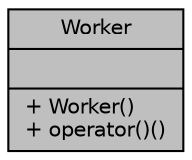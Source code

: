 digraph "Worker"
{
 // INTERACTIVE_SVG=YES
 // LATEX_PDF_SIZE
  edge [fontname="Helvetica",fontsize="10",labelfontname="Helvetica",labelfontsize="10"];
  node [fontname="Helvetica",fontsize="10",shape=record];
  Node1 [label="{Worker\n||+ Worker()\l+ operator()()\l}",height=0.2,width=0.4,color="black", fillcolor="grey75", style="filled", fontcolor="black",tooltip=" "];
}
